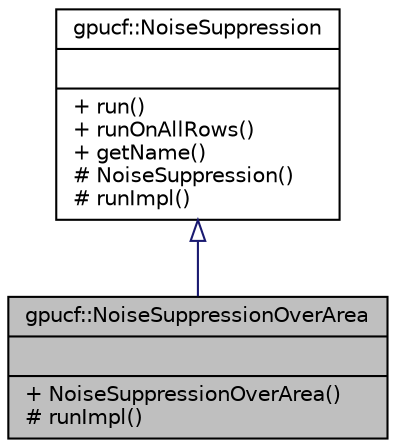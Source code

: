 digraph "gpucf::NoiseSuppressionOverArea"
{
 // INTERACTIVE_SVG=YES
  bgcolor="transparent";
  edge [fontname="Helvetica",fontsize="10",labelfontname="Helvetica",labelfontsize="10"];
  node [fontname="Helvetica",fontsize="10",shape=record];
  Node1 [label="{gpucf::NoiseSuppressionOverArea\n||+ NoiseSuppressionOverArea()\l# runImpl()\l}",height=0.2,width=0.4,color="black", fillcolor="grey75", style="filled", fontcolor="black"];
  Node2 -> Node1 [dir="back",color="midnightblue",fontsize="10",style="solid",arrowtail="onormal",fontname="Helvetica"];
  Node2 [label="{gpucf::NoiseSuppression\n||+ run()\l+ runOnAllRows()\l+ getName()\l# NoiseSuppression()\l# runImpl()\l}",height=0.2,width=0.4,color="black",URL="$db/d64/classgpucf_1_1NoiseSuppression.html"];
}
